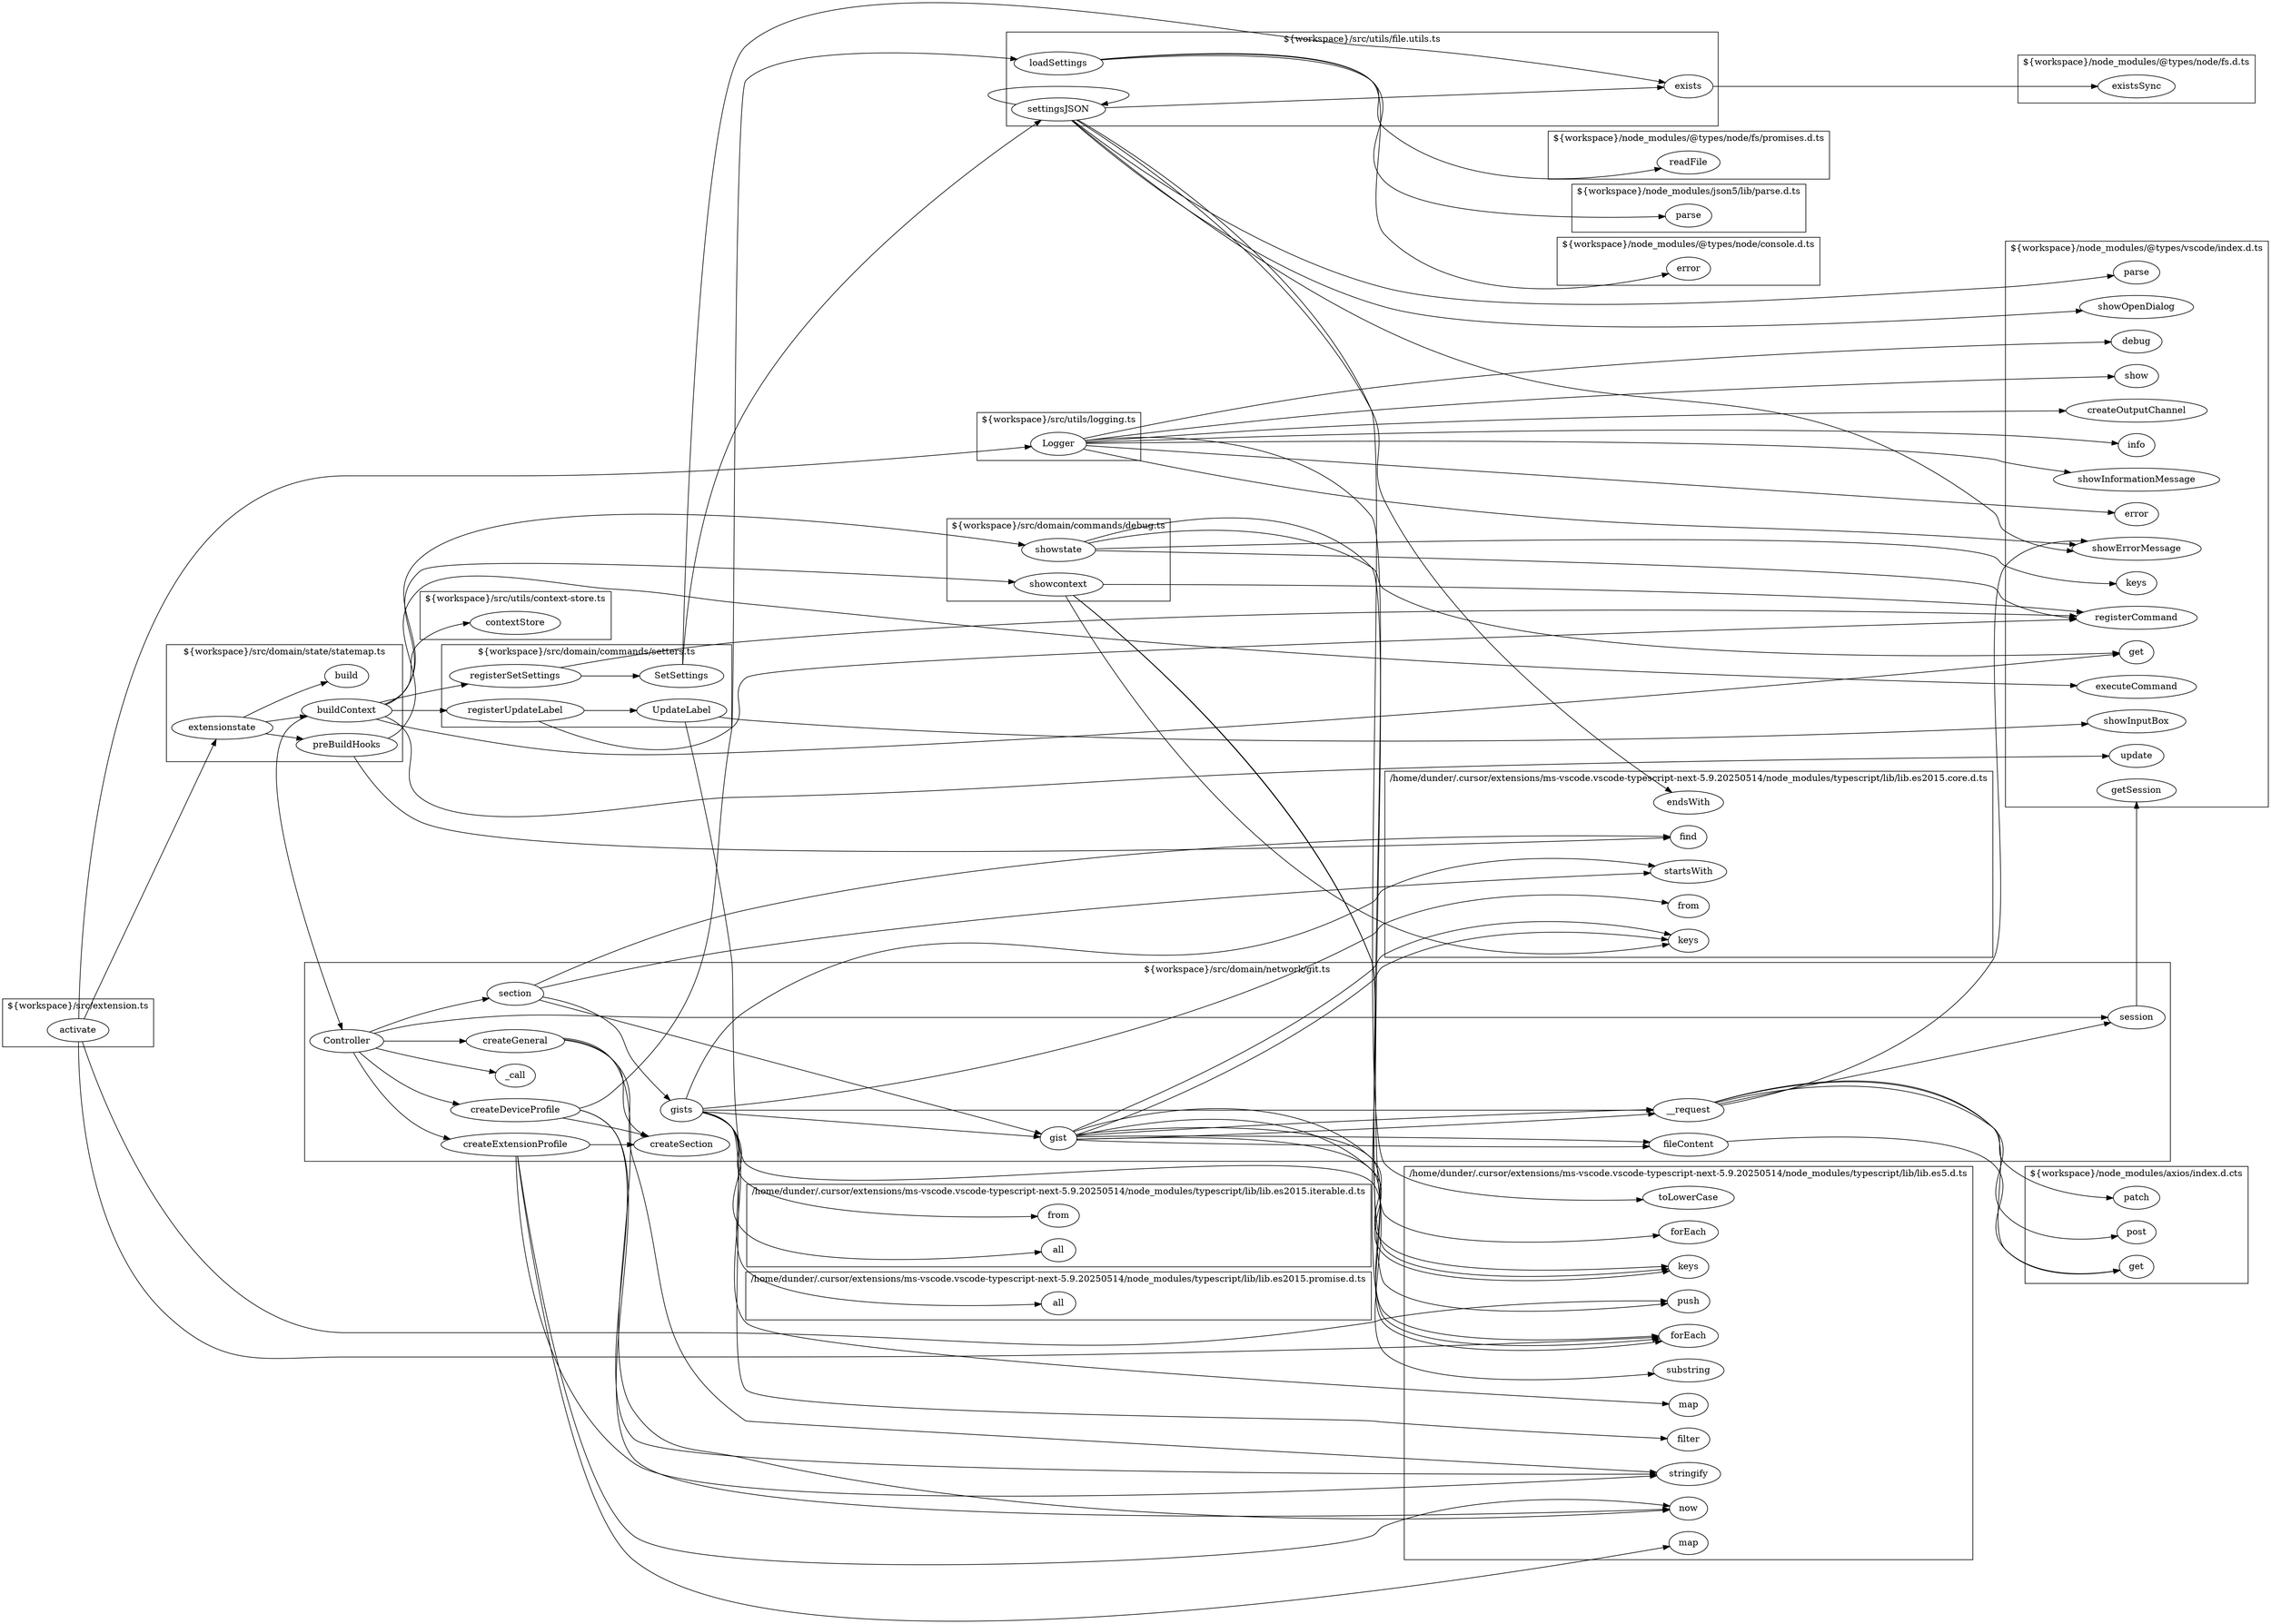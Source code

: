 digraph  {
rankdir="LR"
{"/home/dunder/repos/cursorsync/src/extension.ts#activate@5:0"[label="activate", ]} -> {"/home/dunder/repos/cursorsync/src/utils/logging.ts#Logger@20:15"[label="Logger", ] "/home/dunder/repos/cursorsync/src/domain/state/statemap.ts#extensionstate@288:30"[label="extensionstate", ] "/home/dunder/.cursor/extensions/ms-vscode.vscode-typescript-next-5.9.20250514/node_modules/typescript/lib/lib.es5.d.ts#forEach@1454:4"[label="forEach", ] "/home/dunder/.cursor/extensions/ms-vscode.vscode-typescript-next-5.9.20250514/node_modules/typescript/lib/lib.es5.d.ts#push@1342:4"[label="push", ]}
{"/home/dunder/repos/cursorsync/src/utils/logging.ts#Logger@20:15"[label="Logger", ]} -> {"/home/dunder/repos/cursorsync/node_modules/@types/vscode/index.d.ts#createOutputChannel@11451:2"[label="createOutputChannel", ] "/home/dunder/.cursor/extensions/ms-vscode.vscode-typescript-next-5.9.20250514/node_modules/typescript/lib/lib.es5.d.ts#push@1342:4"[label="push", ] "/home/dunder/repos/cursorsync/node_modules/@types/vscode/index.d.ts#info@7444:2"[label="info", ] "/home/dunder/repos/cursorsync/node_modules/@types/vscode/index.d.ts#showInformationMessage@11212:2"[label="showInformationMessage", ] "/home/dunder/repos/cursorsync/node_modules/@types/vscode/index.d.ts#error@7462:2"[label="error", ] "/home/dunder/repos/cursorsync/node_modules/@types/vscode/index.d.ts#showErrorMessage@11302:2"[label="showErrorMessage", ] "/home/dunder/repos/cursorsync/node_modules/@types/vscode/index.d.ts#debug@7435:2"[label="debug", ] "/home/dunder/repos/cursorsync/node_modules/@types/vscode/index.d.ts#show@7380:2"[label="show", ]}
"/home/dunder/repos/cursorsync/node_modules/@types/vscode/index.d.ts#createOutputChannel@11451:2"[label="createOutputChannel", ]
"/home/dunder/.cursor/extensions/ms-vscode.vscode-typescript-next-5.9.20250514/node_modules/typescript/lib/lib.es5.d.ts#push@1342:4"[label="push", ]
"/home/dunder/repos/cursorsync/node_modules/@types/vscode/index.d.ts#info@7444:2"[label="info", ]
"/home/dunder/repos/cursorsync/node_modules/@types/vscode/index.d.ts#showInformationMessage@11212:2"[label="showInformationMessage", ]
"/home/dunder/repos/cursorsync/node_modules/@types/vscode/index.d.ts#error@7462:2"[label="error", ]
"/home/dunder/repos/cursorsync/node_modules/@types/vscode/index.d.ts#showErrorMessage@11302:2"[label="showErrorMessage", ]
"/home/dunder/repos/cursorsync/node_modules/@types/vscode/index.d.ts#debug@7435:2"[label="debug", ]
"/home/dunder/repos/cursorsync/node_modules/@types/vscode/index.d.ts#show@7380:2"[label="show", ]
{"/home/dunder/repos/cursorsync/src/domain/state/statemap.ts#extensionstate@288:30"[label="extensionstate", ]} -> {"/home/dunder/repos/cursorsync/src/domain/state/statemap.ts#buildContext@39:21"[label="buildContext", ] "/home/dunder/repos/cursorsync/src/domain/state/statemap.ts#preBuildHooks@134:22"[label="preBuildHooks", ] "/home/dunder/repos/cursorsync/src/domain/state/statemap.ts#build@217:14"[label="build", ]}
{"/home/dunder/repos/cursorsync/src/domain/state/statemap.ts#buildContext@39:21"[label="buildContext", ]} -> {"/home/dunder/repos/cursorsync/src/utils/context-store.ts#contextStore@6:28"[label="contextStore", ] "/home/dunder/repos/cursorsync/node_modules/@types/vscode/index.d.ts#get@8540:2"[label="get", ] "/home/dunder/repos/cursorsync/node_modules/@types/vscode/index.d.ts#update@8558:2"[label="update", ] "/home/dunder/repos/cursorsync/src/domain/commands/debug.ts#showstate@24:25"[label="showstate", ] "/home/dunder/repos/cursorsync/src/domain/commands/debug.ts#showcontext@6:27"[label="showcontext", ] "/home/dunder/repos/cursorsync/src/domain/commands/setters.ts#registerUpdateLabel@34:35"[label="registerUpdateLabel", ] "/home/dunder/repos/cursorsync/src/domain/commands/setters.ts#registerSetSettings@51:35"[label="registerSetSettings", ] "/home/dunder/repos/cursorsync/src/domain/network/git.ts#Controller@275:26"[label="Controller", ]}
"/home/dunder/repos/cursorsync/src/utils/context-store.ts#contextStore@6:28"[label="contextStore", ]
"/home/dunder/repos/cursorsync/node_modules/@types/vscode/index.d.ts#get@8540:2"[label="get", ]
"/home/dunder/repos/cursorsync/node_modules/@types/vscode/index.d.ts#update@8558:2"[label="update", ]
{"/home/dunder/repos/cursorsync/src/domain/commands/debug.ts#showstate@24:25"[label="showstate", ]} -> {"/home/dunder/repos/cursorsync/node_modules/@types/vscode/index.d.ts#registerCommand@10913:2"[label="registerCommand", ] "/home/dunder/.cursor/extensions/ms-vscode.vscode-typescript-next-5.9.20250514/node_modules/typescript/lib/lib.es5.d.ts#forEach@1263:4"[label="forEach", ] "/home/dunder/repos/cursorsync/node_modules/@types/vscode/index.d.ts#keys@8533:2"[label="keys", ] "/home/dunder/repos/cursorsync/node_modules/@types/vscode/index.d.ts#get@8540:2"[label="get", ]}
"/home/dunder/repos/cursorsync/node_modules/@types/vscode/index.d.ts#registerCommand@10913:2"[label="registerCommand", ]
"/home/dunder/.cursor/extensions/ms-vscode.vscode-typescript-next-5.9.20250514/node_modules/typescript/lib/lib.es5.d.ts#forEach@1263:4"[label="forEach", ]
"/home/dunder/repos/cursorsync/node_modules/@types/vscode/index.d.ts#keys@8533:2"[label="keys", ]
{"/home/dunder/repos/cursorsync/src/domain/commands/debug.ts#showcontext@6:27"[label="showcontext", ]} -> {"/home/dunder/repos/cursorsync/node_modules/@types/vscode/index.d.ts#registerCommand@10913:2"[label="registerCommand", ] "/home/dunder/.cursor/extensions/ms-vscode.vscode-typescript-next-5.9.20250514/node_modules/typescript/lib/lib.es5.d.ts#forEach@1454:4"[label="forEach", ] "/home/dunder/.cursor/extensions/ms-vscode.vscode-typescript-next-5.9.20250514/node_modules/typescript/lib/lib.es2015.core.d.ts#keys@320:4"[label="keys", ] "/home/dunder/.cursor/extensions/ms-vscode.vscode-typescript-next-5.9.20250514/node_modules/typescript/lib/lib.es5.d.ts#keys@259:4"[label="keys", ]}
"/home/dunder/.cursor/extensions/ms-vscode.vscode-typescript-next-5.9.20250514/node_modules/typescript/lib/lib.es5.d.ts#forEach@1454:4"[label="forEach", ]
"/home/dunder/.cursor/extensions/ms-vscode.vscode-typescript-next-5.9.20250514/node_modules/typescript/lib/lib.es2015.core.d.ts#keys@320:4"[label="keys", ]
"/home/dunder/.cursor/extensions/ms-vscode.vscode-typescript-next-5.9.20250514/node_modules/typescript/lib/lib.es5.d.ts#keys@259:4"[label="keys", ]
{"/home/dunder/repos/cursorsync/src/domain/commands/setters.ts#registerUpdateLabel@34:35"[label="registerUpdateLabel", ]} -> {"/home/dunder/repos/cursorsync/node_modules/@types/vscode/index.d.ts#registerCommand@10913:2"[label="registerCommand", ] "/home/dunder/repos/cursorsync/src/domain/commands/setters.ts#UpdateLabel@8:20"[label="UpdateLabel", ]}
{"/home/dunder/repos/cursorsync/src/domain/commands/setters.ts#UpdateLabel@8:20"[label="UpdateLabel", ]} -> {"/home/dunder/repos/cursorsync/node_modules/@types/vscode/index.d.ts#showInputBox@11415:2"[label="showInputBox", ] "/home/dunder/.cursor/extensions/ms-vscode.vscode-typescript-next-5.9.20250514/node_modules/typescript/lib/lib.es5.d.ts#substring@492:4"[label="substring", ]}
"/home/dunder/repos/cursorsync/node_modules/@types/vscode/index.d.ts#showInputBox@11415:2"[label="showInputBox", ]
"/home/dunder/.cursor/extensions/ms-vscode.vscode-typescript-next-5.9.20250514/node_modules/typescript/lib/lib.es5.d.ts#substring@492:4"[label="substring", ]
{"/home/dunder/repos/cursorsync/src/domain/commands/setters.ts#registerSetSettings@51:35"[label="registerSetSettings", ]} -> {"/home/dunder/repos/cursorsync/node_modules/@types/vscode/index.d.ts#registerCommand@10913:2"[label="registerCommand", ] "/home/dunder/repos/cursorsync/src/domain/commands/setters.ts#SetSettings@44:20"[label="SetSettings", ]}
{"/home/dunder/repos/cursorsync/src/domain/commands/setters.ts#SetSettings@44:20"[label="SetSettings", ]} -> {"/home/dunder/repos/cursorsync/src/utils/file.utils.ts#exists@5:0"[label="exists", ] "/home/dunder/repos/cursorsync/src/utils/file.utils.ts#settingsJSON@9:28"[label="settingsJSON", ]}
{"/home/dunder/repos/cursorsync/src/utils/file.utils.ts#exists@5:0"[label="exists", ]} -> {"/home/dunder/repos/cursorsync/node_modules/@types/node/fs.d.ts#existsSync@3529:4"[label="existsSync", ]}
"/home/dunder/repos/cursorsync/node_modules/@types/node/fs.d.ts#existsSync@3529:4"[label="existsSync", ]
{"/home/dunder/repos/cursorsync/src/utils/file.utils.ts#settingsJSON@9:28"[label="settingsJSON", ]} -> {"/home/dunder/repos/cursorsync/node_modules/@types/vscode/index.d.ts#showOpenDialog@11397:2"[label="showOpenDialog", ] "/home/dunder/repos/cursorsync/node_modules/@types/vscode/index.d.ts#parse@1446:2"[label="parse", ] "/home/dunder/.cursor/extensions/ms-vscode.vscode-typescript-next-5.9.20250514/node_modules/typescript/lib/lib.es2015.core.d.ts#endsWith@420:4"[label="endsWith", ] "/home/dunder/.cursor/extensions/ms-vscode.vscode-typescript-next-5.9.20250514/node_modules/typescript/lib/lib.es5.d.ts#toLowerCase@500:4"[label="toLowerCase", ] "/home/dunder/repos/cursorsync/src/utils/file.utils.ts#exists@5:0"[label="exists", ] "/home/dunder/repos/cursorsync/node_modules/@types/vscode/index.d.ts#showErrorMessage@11302:2"[label="showErrorMessage", ] "/home/dunder/repos/cursorsync/src/utils/file.utils.ts#settingsJSON@9:28"[label="settingsJSON", ]}
"/home/dunder/repos/cursorsync/node_modules/@types/vscode/index.d.ts#showOpenDialog@11397:2"[label="showOpenDialog", ]
"/home/dunder/repos/cursorsync/node_modules/@types/vscode/index.d.ts#parse@1446:2"[label="parse", ]
"/home/dunder/.cursor/extensions/ms-vscode.vscode-typescript-next-5.9.20250514/node_modules/typescript/lib/lib.es2015.core.d.ts#endsWith@420:4"[label="endsWith", ]
"/home/dunder/.cursor/extensions/ms-vscode.vscode-typescript-next-5.9.20250514/node_modules/typescript/lib/lib.es5.d.ts#toLowerCase@500:4"[label="toLowerCase", ]
{"/home/dunder/repos/cursorsync/src/domain/network/git.ts#Controller@275:26"[label="Controller", ]} -> {"/home/dunder/repos/cursorsync/src/domain/network/git.ts#session@24:23"[label="session", ] "/home/dunder/repos/cursorsync/src/domain/network/git.ts#section@117:23"[label="section", ] "/home/dunder/repos/cursorsync/src/domain/network/git.ts#_call@284:15"[label="_call", ] "/home/dunder/repos/cursorsync/src/domain/network/git.ts#createGeneral@168:22"[label="createGeneral", ] "/home/dunder/repos/cursorsync/src/domain/network/git.ts#createDeviceProfile@210:28"[label="createDeviceProfile", ] "/home/dunder/repos/cursorsync/src/domain/network/git.ts#createExtensionProfile@244:31"[label="createExtensionProfile", ]}
{"/home/dunder/repos/cursorsync/src/domain/network/git.ts#session@24:23"[label="session", ]} -> {"/home/dunder/repos/cursorsync/node_modules/@types/vscode/index.d.ts#getSession@17909:2"[label="getSession", ]}
"/home/dunder/repos/cursorsync/node_modules/@types/vscode/index.d.ts#getSession@17909:2"[label="getSession", ]
{"/home/dunder/repos/cursorsync/src/domain/network/git.ts#section@117:23"[label="section", ]} -> {"/home/dunder/repos/cursorsync/src/domain/network/git.ts#gists@102:14"[label="gists", ] "/home/dunder/.cursor/extensions/ms-vscode.vscode-typescript-next-5.9.20250514/node_modules/typescript/lib/lib.es2015.core.d.ts#find@19:4"[label="find", ] "/home/dunder/.cursor/extensions/ms-vscode.vscode-typescript-next-5.9.20250514/node_modules/typescript/lib/lib.es2015.core.d.ts#startsWith@450:4"[label="startsWith", ] "/home/dunder/repos/cursorsync/src/domain/network/git.ts#gist@86:13"[label="gist", ]}
{"/home/dunder/repos/cursorsync/src/domain/network/git.ts#gists@102:14"[label="gists", ]} -> {"/home/dunder/repos/cursorsync/src/domain/network/git.ts#__request@39:18"[label="__request", ] "/home/dunder/.cursor/extensions/ms-vscode.vscode-typescript-next-5.9.20250514/node_modules/typescript/lib/lib.es2015.iterable.d.ts#all@248:4"[label="all", ] "/home/dunder/.cursor/extensions/ms-vscode.vscode-typescript-next-5.9.20250514/node_modules/typescript/lib/lib.es2015.promise.d.ts#all@32:4"[label="all", ] "/home/dunder/.cursor/extensions/ms-vscode.vscode-typescript-next-5.9.20250514/node_modules/typescript/lib/lib.es5.d.ts#map@1460:4"[label="map", ] "/home/dunder/.cursor/extensions/ms-vscode.vscode-typescript-next-5.9.20250514/node_modules/typescript/lib/lib.es5.d.ts#filter@1466:4"[label="filter", ] "/home/dunder/.cursor/extensions/ms-vscode.vscode-typescript-next-5.9.20250514/node_modules/typescript/lib/lib.es2015.core.d.ts#from@67:4"[label="from", ] "/home/dunder/.cursor/extensions/ms-vscode.vscode-typescript-next-5.9.20250514/node_modules/typescript/lib/lib.es2015.iterable.d.ts#from@96:4"[label="from", ] "/home/dunder/.cursor/extensions/ms-vscode.vscode-typescript-next-5.9.20250514/node_modules/typescript/lib/lib.es2015.core.d.ts#startsWith@450:4"[label="startsWith", ] "/home/dunder/repos/cursorsync/src/domain/network/git.ts#gist@86:13"[label="gist", ]}
{"/home/dunder/repos/cursorsync/src/domain/network/git.ts#__request@39:18"[label="__request", ]} -> {"/home/dunder/repos/cursorsync/node_modules/axios/index.d.cts#post@129:2"[label="post", ] "/home/dunder/repos/cursorsync/node_modules/axios/index.d.cts#patch@131:2"[label="patch", ] "/home/dunder/repos/cursorsync/node_modules/axios/index.d.cts#get@125:2"[label="get", ] "/home/dunder/repos/cursorsync/src/domain/network/git.ts#session@24:23"[label="session", ] "/home/dunder/repos/cursorsync/node_modules/@types/vscode/index.d.ts#showErrorMessage@11302:2"[label="showErrorMessage", ]}
"/home/dunder/repos/cursorsync/node_modules/axios/index.d.cts#post@129:2"[label="post", ]
"/home/dunder/repos/cursorsync/node_modules/axios/index.d.cts#patch@131:2"[label="patch", ]
"/home/dunder/repos/cursorsync/node_modules/axios/index.d.cts#get@125:2"[label="get", ]
"/home/dunder/.cursor/extensions/ms-vscode.vscode-typescript-next-5.9.20250514/node_modules/typescript/lib/lib.es2015.iterable.d.ts#all@248:4"[label="all", ]
"/home/dunder/.cursor/extensions/ms-vscode.vscode-typescript-next-5.9.20250514/node_modules/typescript/lib/lib.es2015.promise.d.ts#all@32:4"[label="all", ]
"/home/dunder/.cursor/extensions/ms-vscode.vscode-typescript-next-5.9.20250514/node_modules/typescript/lib/lib.es5.d.ts#map@1460:4"[label="map", ]
"/home/dunder/.cursor/extensions/ms-vscode.vscode-typescript-next-5.9.20250514/node_modules/typescript/lib/lib.es5.d.ts#filter@1466:4"[label="filter", ]
"/home/dunder/.cursor/extensions/ms-vscode.vscode-typescript-next-5.9.20250514/node_modules/typescript/lib/lib.es2015.core.d.ts#from@67:4"[label="from", ]
"/home/dunder/.cursor/extensions/ms-vscode.vscode-typescript-next-5.9.20250514/node_modules/typescript/lib/lib.es2015.iterable.d.ts#from@96:4"[label="from", ]
"/home/dunder/.cursor/extensions/ms-vscode.vscode-typescript-next-5.9.20250514/node_modules/typescript/lib/lib.es2015.core.d.ts#startsWith@450:4"[label="startsWith", ]
{"/home/dunder/repos/cursorsync/src/domain/network/git.ts#gist@86:13"[label="gist", ]} -> {"/home/dunder/repos/cursorsync/src/domain/network/git.ts#__request@39:18"[label="__request", ] "/home/dunder/.cursor/extensions/ms-vscode.vscode-typescript-next-5.9.20250514/node_modules/typescript/lib/lib.es5.d.ts#forEach@1454:4"[label="forEach", ] "/home/dunder/.cursor/extensions/ms-vscode.vscode-typescript-next-5.9.20250514/node_modules/typescript/lib/lib.es2015.core.d.ts#keys@320:4"[label="keys", ] "/home/dunder/.cursor/extensions/ms-vscode.vscode-typescript-next-5.9.20250514/node_modules/typescript/lib/lib.es5.d.ts#keys@259:4"[label="keys", ] "/home/dunder/repos/cursorsync/src/domain/network/git.ts#fileContent@75:20"[label="fileContent", ]}
{"/home/dunder/repos/cursorsync/src/domain/network/git.ts#fileContent@75:20"[label="fileContent", ]} -> {"/home/dunder/repos/cursorsync/node_modules/axios/index.d.cts#get@125:2"[label="get", ]}
"/home/dunder/.cursor/extensions/ms-vscode.vscode-typescript-next-5.9.20250514/node_modules/typescript/lib/lib.es2015.core.d.ts#find@19:4"[label="find", ]
"/home/dunder/.cursor/extensions/ms-vscode.vscode-typescript-next-5.9.20250514/node_modules/typescript/lib/lib.es2015.core.d.ts#startsWith@450:4"[label="startsWith", ]
{"/home/dunder/repos/cursorsync/src/domain/network/git.ts#gist@86:13"[label="gist", ]} -> {"/home/dunder/repos/cursorsync/src/domain/network/git.ts#__request@39:18"[label="__request", ] "/home/dunder/.cursor/extensions/ms-vscode.vscode-typescript-next-5.9.20250514/node_modules/typescript/lib/lib.es5.d.ts#forEach@1454:4"[label="forEach", ] "/home/dunder/.cursor/extensions/ms-vscode.vscode-typescript-next-5.9.20250514/node_modules/typescript/lib/lib.es2015.core.d.ts#keys@320:4"[label="keys", ] "/home/dunder/.cursor/extensions/ms-vscode.vscode-typescript-next-5.9.20250514/node_modules/typescript/lib/lib.es5.d.ts#keys@259:4"[label="keys", ] "/home/dunder/repos/cursorsync/src/domain/network/git.ts#fileContent@75:20"[label="fileContent", ]}
"/home/dunder/repos/cursorsync/src/domain/network/git.ts#_call@284:15"[label="_call", ]
{"/home/dunder/repos/cursorsync/src/domain/network/git.ts#createGeneral@168:22"[label="createGeneral", ]} -> {"/home/dunder/.cursor/extensions/ms-vscode.vscode-typescript-next-5.9.20250514/node_modules/typescript/lib/lib.es5.d.ts#now@956:4"[label="now", ] "/home/dunder/.cursor/extensions/ms-vscode.vscode-typescript-next-5.9.20250514/node_modules/typescript/lib/lib.es5.d.ts#stringify@1163:4"[label="stringify", ] "/home/dunder/repos/cursorsync/src/domain/network/git.ts#createSection@150:22"[label="createSection", ]}
"/home/dunder/.cursor/extensions/ms-vscode.vscode-typescript-next-5.9.20250514/node_modules/typescript/lib/lib.es5.d.ts#now@956:4"[label="now", ]
"/home/dunder/.cursor/extensions/ms-vscode.vscode-typescript-next-5.9.20250514/node_modules/typescript/lib/lib.es5.d.ts#stringify@1163:4"[label="stringify", ]
"/home/dunder/repos/cursorsync/src/domain/network/git.ts#createSection@150:22"[label="createSection", ]
{"/home/dunder/repos/cursorsync/src/domain/network/git.ts#createDeviceProfile@210:28"[label="createDeviceProfile", ]} -> {"/home/dunder/.cursor/extensions/ms-vscode.vscode-typescript-next-5.9.20250514/node_modules/typescript/lib/lib.es5.d.ts#now@956:4"[label="now", ] "/home/dunder/repos/cursorsync/src/utils/file.utils.ts#loadSettings@36:0"[label="loadSettings", ] "/home/dunder/.cursor/extensions/ms-vscode.vscode-typescript-next-5.9.20250514/node_modules/typescript/lib/lib.es5.d.ts#stringify@1163:4"[label="stringify", ] "/home/dunder/repos/cursorsync/src/domain/network/git.ts#createSection@150:22"[label="createSection", ]}
{"/home/dunder/repos/cursorsync/src/utils/file.utils.ts#loadSettings@36:0"[label="loadSettings", ]} -> {"/home/dunder/repos/cursorsync/node_modules/@types/node/fs/promises.d.ts#readFile@1042:4"[label="readFile", ] "/home/dunder/repos/cursorsync/node_modules/json5/lib/parse.d.ts#parse@0:0"[label="parse", ] "/home/dunder/repos/cursorsync/node_modules/@types/node/console.d.ts#error@165:12"[label="error", ]}
"/home/dunder/repos/cursorsync/node_modules/@types/node/fs/promises.d.ts#readFile@1042:4"[label="readFile", ]
"/home/dunder/repos/cursorsync/node_modules/json5/lib/parse.d.ts#parse@0:0"[label="parse", ]
"/home/dunder/repos/cursorsync/node_modules/@types/node/console.d.ts#error@165:12"[label="error", ]
{"/home/dunder/repos/cursorsync/src/domain/network/git.ts#createExtensionProfile@244:31"[label="createExtensionProfile", ]} -> {"/home/dunder/.cursor/extensions/ms-vscode.vscode-typescript-next-5.9.20250514/node_modules/typescript/lib/lib.es5.d.ts#now@956:4"[label="now", ] "/home/dunder/.cursor/extensions/ms-vscode.vscode-typescript-next-5.9.20250514/node_modules/typescript/lib/lib.es5.d.ts#map@1269:4"[label="map", ] "/home/dunder/.cursor/extensions/ms-vscode.vscode-typescript-next-5.9.20250514/node_modules/typescript/lib/lib.es5.d.ts#stringify@1163:4"[label="stringify", ] "/home/dunder/repos/cursorsync/src/domain/network/git.ts#createSection@150:22"[label="createSection", ]}
"/home/dunder/.cursor/extensions/ms-vscode.vscode-typescript-next-5.9.20250514/node_modules/typescript/lib/lib.es5.d.ts#map@1269:4"[label="map", ]
{"/home/dunder/repos/cursorsync/src/domain/state/statemap.ts#preBuildHooks@134:22"[label="preBuildHooks", ]} -> {"/home/dunder/.cursor/extensions/ms-vscode.vscode-typescript-next-5.9.20250514/node_modules/typescript/lib/lib.es2015.core.d.ts#find@19:4"[label="find", ] "/home/dunder/repos/cursorsync/node_modules/@types/vscode/index.d.ts#executeCommand@10944:2"[label="executeCommand", ]}
"/home/dunder/repos/cursorsync/node_modules/@types/vscode/index.d.ts#executeCommand@10944:2"[label="executeCommand", ]
"/home/dunder/repos/cursorsync/src/domain/state/statemap.ts#build@217:14"[label="build", ]
"/home/dunder/.cursor/extensions/ms-vscode.vscode-typescript-next-5.9.20250514/node_modules/typescript/lib/lib.es5.d.ts#forEach@1454:4"[label="forEach", ]
"/home/dunder/.cursor/extensions/ms-vscode.vscode-typescript-next-5.9.20250514/node_modules/typescript/lib/lib.es5.d.ts#push@1342:4"[label="push", ]
subgraph "cluster_/home/dunder/repos/cursorsync/src/extension.ts" {
label="${workspace}/src/extension.ts"
"/home/dunder/repos/cursorsync/src/extension.ts#activate@5:0" }
subgraph "cluster_/home/dunder/repos/cursorsync/src/utils/logging.ts" {
label="${workspace}/src/utils/logging.ts"
"/home/dunder/repos/cursorsync/src/utils/logging.ts#Logger@20:15" "/home/dunder/repos/cursorsync/src/utils/logging.ts#Logger@20:15" }
subgraph "cluster_/home/dunder/repos/cursorsync/src/domain/state/statemap.ts" {
label="${workspace}/src/domain/state/statemap.ts"
"/home/dunder/repos/cursorsync/src/domain/state/statemap.ts#extensionstate@288:30" "/home/dunder/repos/cursorsync/src/domain/state/statemap.ts#extensionstate@288:30" "/home/dunder/repos/cursorsync/src/domain/state/statemap.ts#buildContext@39:21" "/home/dunder/repos/cursorsync/src/domain/state/statemap.ts#preBuildHooks@134:22" "/home/dunder/repos/cursorsync/src/domain/state/statemap.ts#build@217:14" "/home/dunder/repos/cursorsync/src/domain/state/statemap.ts#buildContext@39:21" "/home/dunder/repos/cursorsync/src/domain/state/statemap.ts#preBuildHooks@134:22" "/home/dunder/repos/cursorsync/src/domain/state/statemap.ts#build@217:14" }
subgraph "cluster_/home/dunder/.cursor/extensions/ms-vscode.vscode-typescript-next-5.9.20250514/node_modules/typescript/lib/lib.es5.d.ts" {
label="/home/dunder/.cursor/extensions/ms-vscode.vscode-typescript-next-5.9.20250514/node_modules/typescript/lib/lib.es5.d.ts"
"/home/dunder/.cursor/extensions/ms-vscode.vscode-typescript-next-5.9.20250514/node_modules/typescript/lib/lib.es5.d.ts#forEach@1454:4" "/home/dunder/.cursor/extensions/ms-vscode.vscode-typescript-next-5.9.20250514/node_modules/typescript/lib/lib.es5.d.ts#push@1342:4" "/home/dunder/.cursor/extensions/ms-vscode.vscode-typescript-next-5.9.20250514/node_modules/typescript/lib/lib.es5.d.ts#push@1342:4" "/home/dunder/.cursor/extensions/ms-vscode.vscode-typescript-next-5.9.20250514/node_modules/typescript/lib/lib.es5.d.ts#push@1342:4" "/home/dunder/.cursor/extensions/ms-vscode.vscode-typescript-next-5.9.20250514/node_modules/typescript/lib/lib.es5.d.ts#forEach@1263:4" "/home/dunder/.cursor/extensions/ms-vscode.vscode-typescript-next-5.9.20250514/node_modules/typescript/lib/lib.es5.d.ts#forEach@1263:4" "/home/dunder/.cursor/extensions/ms-vscode.vscode-typescript-next-5.9.20250514/node_modules/typescript/lib/lib.es5.d.ts#forEach@1454:4" "/home/dunder/.cursor/extensions/ms-vscode.vscode-typescript-next-5.9.20250514/node_modules/typescript/lib/lib.es5.d.ts#keys@259:4" "/home/dunder/.cursor/extensions/ms-vscode.vscode-typescript-next-5.9.20250514/node_modules/typescript/lib/lib.es5.d.ts#forEach@1454:4" "/home/dunder/.cursor/extensions/ms-vscode.vscode-typescript-next-5.9.20250514/node_modules/typescript/lib/lib.es5.d.ts#keys@259:4" "/home/dunder/.cursor/extensions/ms-vscode.vscode-typescript-next-5.9.20250514/node_modules/typescript/lib/lib.es5.d.ts#substring@492:4" "/home/dunder/.cursor/extensions/ms-vscode.vscode-typescript-next-5.9.20250514/node_modules/typescript/lib/lib.es5.d.ts#substring@492:4" "/home/dunder/.cursor/extensions/ms-vscode.vscode-typescript-next-5.9.20250514/node_modules/typescript/lib/lib.es5.d.ts#toLowerCase@500:4" "/home/dunder/.cursor/extensions/ms-vscode.vscode-typescript-next-5.9.20250514/node_modules/typescript/lib/lib.es5.d.ts#toLowerCase@500:4" "/home/dunder/.cursor/extensions/ms-vscode.vscode-typescript-next-5.9.20250514/node_modules/typescript/lib/lib.es5.d.ts#map@1460:4" "/home/dunder/.cursor/extensions/ms-vscode.vscode-typescript-next-5.9.20250514/node_modules/typescript/lib/lib.es5.d.ts#filter@1466:4" "/home/dunder/.cursor/extensions/ms-vscode.vscode-typescript-next-5.9.20250514/node_modules/typescript/lib/lib.es5.d.ts#map@1460:4" "/home/dunder/.cursor/extensions/ms-vscode.vscode-typescript-next-5.9.20250514/node_modules/typescript/lib/lib.es5.d.ts#filter@1466:4" "/home/dunder/.cursor/extensions/ms-vscode.vscode-typescript-next-5.9.20250514/node_modules/typescript/lib/lib.es5.d.ts#forEach@1454:4" "/home/dunder/.cursor/extensions/ms-vscode.vscode-typescript-next-5.9.20250514/node_modules/typescript/lib/lib.es5.d.ts#keys@259:4" "/home/dunder/.cursor/extensions/ms-vscode.vscode-typescript-next-5.9.20250514/node_modules/typescript/lib/lib.es5.d.ts#forEach@1454:4" "/home/dunder/.cursor/extensions/ms-vscode.vscode-typescript-next-5.9.20250514/node_modules/typescript/lib/lib.es5.d.ts#keys@259:4" "/home/dunder/.cursor/extensions/ms-vscode.vscode-typescript-next-5.9.20250514/node_modules/typescript/lib/lib.es5.d.ts#now@956:4" "/home/dunder/.cursor/extensions/ms-vscode.vscode-typescript-next-5.9.20250514/node_modules/typescript/lib/lib.es5.d.ts#stringify@1163:4" "/home/dunder/.cursor/extensions/ms-vscode.vscode-typescript-next-5.9.20250514/node_modules/typescript/lib/lib.es5.d.ts#now@956:4" "/home/dunder/.cursor/extensions/ms-vscode.vscode-typescript-next-5.9.20250514/node_modules/typescript/lib/lib.es5.d.ts#stringify@1163:4" "/home/dunder/.cursor/extensions/ms-vscode.vscode-typescript-next-5.9.20250514/node_modules/typescript/lib/lib.es5.d.ts#now@956:4" "/home/dunder/.cursor/extensions/ms-vscode.vscode-typescript-next-5.9.20250514/node_modules/typescript/lib/lib.es5.d.ts#stringify@1163:4" "/home/dunder/.cursor/extensions/ms-vscode.vscode-typescript-next-5.9.20250514/node_modules/typescript/lib/lib.es5.d.ts#now@956:4" "/home/dunder/.cursor/extensions/ms-vscode.vscode-typescript-next-5.9.20250514/node_modules/typescript/lib/lib.es5.d.ts#map@1269:4" "/home/dunder/.cursor/extensions/ms-vscode.vscode-typescript-next-5.9.20250514/node_modules/typescript/lib/lib.es5.d.ts#stringify@1163:4" "/home/dunder/.cursor/extensions/ms-vscode.vscode-typescript-next-5.9.20250514/node_modules/typescript/lib/lib.es5.d.ts#map@1269:4" "/home/dunder/.cursor/extensions/ms-vscode.vscode-typescript-next-5.9.20250514/node_modules/typescript/lib/lib.es5.d.ts#forEach@1454:4" "/home/dunder/.cursor/extensions/ms-vscode.vscode-typescript-next-5.9.20250514/node_modules/typescript/lib/lib.es5.d.ts#push@1342:4" }
subgraph "cluster_/home/dunder/repos/cursorsync/node_modules/@types/vscode/index.d.ts" {
label="${workspace}/node_modules/@types/vscode/index.d.ts"
"/home/dunder/repos/cursorsync/node_modules/@types/vscode/index.d.ts#createOutputChannel@11451:2" "/home/dunder/repos/cursorsync/node_modules/@types/vscode/index.d.ts#info@7444:2" "/home/dunder/repos/cursorsync/node_modules/@types/vscode/index.d.ts#showInformationMessage@11212:2" "/home/dunder/repos/cursorsync/node_modules/@types/vscode/index.d.ts#error@7462:2" "/home/dunder/repos/cursorsync/node_modules/@types/vscode/index.d.ts#showErrorMessage@11302:2" "/home/dunder/repos/cursorsync/node_modules/@types/vscode/index.d.ts#debug@7435:2" "/home/dunder/repos/cursorsync/node_modules/@types/vscode/index.d.ts#show@7380:2" "/home/dunder/repos/cursorsync/node_modules/@types/vscode/index.d.ts#createOutputChannel@11451:2" "/home/dunder/repos/cursorsync/node_modules/@types/vscode/index.d.ts#info@7444:2" "/home/dunder/repos/cursorsync/node_modules/@types/vscode/index.d.ts#showInformationMessage@11212:2" "/home/dunder/repos/cursorsync/node_modules/@types/vscode/index.d.ts#error@7462:2" "/home/dunder/repos/cursorsync/node_modules/@types/vscode/index.d.ts#showErrorMessage@11302:2" "/home/dunder/repos/cursorsync/node_modules/@types/vscode/index.d.ts#debug@7435:2" "/home/dunder/repos/cursorsync/node_modules/@types/vscode/index.d.ts#show@7380:2" "/home/dunder/repos/cursorsync/node_modules/@types/vscode/index.d.ts#get@8540:2" "/home/dunder/repos/cursorsync/node_modules/@types/vscode/index.d.ts#update@8558:2" "/home/dunder/repos/cursorsync/node_modules/@types/vscode/index.d.ts#get@8540:2" "/home/dunder/repos/cursorsync/node_modules/@types/vscode/index.d.ts#update@8558:2" "/home/dunder/repos/cursorsync/node_modules/@types/vscode/index.d.ts#registerCommand@10913:2" "/home/dunder/repos/cursorsync/node_modules/@types/vscode/index.d.ts#keys@8533:2" "/home/dunder/repos/cursorsync/node_modules/@types/vscode/index.d.ts#get@8540:2" "/home/dunder/repos/cursorsync/node_modules/@types/vscode/index.d.ts#registerCommand@10913:2" "/home/dunder/repos/cursorsync/node_modules/@types/vscode/index.d.ts#keys@8533:2" "/home/dunder/repos/cursorsync/node_modules/@types/vscode/index.d.ts#registerCommand@10913:2" "/home/dunder/repos/cursorsync/node_modules/@types/vscode/index.d.ts#registerCommand@10913:2" "/home/dunder/repos/cursorsync/node_modules/@types/vscode/index.d.ts#showInputBox@11415:2" "/home/dunder/repos/cursorsync/node_modules/@types/vscode/index.d.ts#showInputBox@11415:2" "/home/dunder/repos/cursorsync/node_modules/@types/vscode/index.d.ts#registerCommand@10913:2" "/home/dunder/repos/cursorsync/node_modules/@types/vscode/index.d.ts#showOpenDialog@11397:2" "/home/dunder/repos/cursorsync/node_modules/@types/vscode/index.d.ts#parse@1446:2" "/home/dunder/repos/cursorsync/node_modules/@types/vscode/index.d.ts#showErrorMessage@11302:2" "/home/dunder/repos/cursorsync/node_modules/@types/vscode/index.d.ts#showOpenDialog@11397:2" "/home/dunder/repos/cursorsync/node_modules/@types/vscode/index.d.ts#parse@1446:2" "/home/dunder/repos/cursorsync/node_modules/@types/vscode/index.d.ts#getSession@17909:2" "/home/dunder/repos/cursorsync/node_modules/@types/vscode/index.d.ts#getSession@17909:2" "/home/dunder/repos/cursorsync/node_modules/@types/vscode/index.d.ts#showErrorMessage@11302:2" "/home/dunder/repos/cursorsync/node_modules/@types/vscode/index.d.ts#executeCommand@10944:2" "/home/dunder/repos/cursorsync/node_modules/@types/vscode/index.d.ts#executeCommand@10944:2" }
subgraph "cluster_/home/dunder/repos/cursorsync/src/utils/context-store.ts" {
label="${workspace}/src/utils/context-store.ts"
"/home/dunder/repos/cursorsync/src/utils/context-store.ts#contextStore@6:28" "/home/dunder/repos/cursorsync/src/utils/context-store.ts#contextStore@6:28" }
subgraph "cluster_/home/dunder/repos/cursorsync/src/domain/commands/debug.ts" {
label="${workspace}/src/domain/commands/debug.ts"
"/home/dunder/repos/cursorsync/src/domain/commands/debug.ts#showstate@24:25" "/home/dunder/repos/cursorsync/src/domain/commands/debug.ts#showcontext@6:27" "/home/dunder/repos/cursorsync/src/domain/commands/debug.ts#showstate@24:25" "/home/dunder/repos/cursorsync/src/domain/commands/debug.ts#showcontext@6:27" }
subgraph "cluster_/home/dunder/repos/cursorsync/src/domain/commands/setters.ts" {
label="${workspace}/src/domain/commands/setters.ts"
"/home/dunder/repos/cursorsync/src/domain/commands/setters.ts#registerUpdateLabel@34:35" "/home/dunder/repos/cursorsync/src/domain/commands/setters.ts#registerSetSettings@51:35" "/home/dunder/repos/cursorsync/src/domain/commands/setters.ts#registerUpdateLabel@34:35" "/home/dunder/repos/cursorsync/src/domain/commands/setters.ts#UpdateLabel@8:20" "/home/dunder/repos/cursorsync/src/domain/commands/setters.ts#UpdateLabel@8:20" "/home/dunder/repos/cursorsync/src/domain/commands/setters.ts#registerSetSettings@51:35" "/home/dunder/repos/cursorsync/src/domain/commands/setters.ts#SetSettings@44:20" "/home/dunder/repos/cursorsync/src/domain/commands/setters.ts#SetSettings@44:20" }
subgraph "cluster_/home/dunder/repos/cursorsync/src/domain/network/git.ts" {
label="${workspace}/src/domain/network/git.ts"
"/home/dunder/repos/cursorsync/src/domain/network/git.ts#Controller@275:26" "/home/dunder/repos/cursorsync/src/domain/network/git.ts#Controller@275:26" "/home/dunder/repos/cursorsync/src/domain/network/git.ts#session@24:23" "/home/dunder/repos/cursorsync/src/domain/network/git.ts#section@117:23" "/home/dunder/repos/cursorsync/src/domain/network/git.ts#_call@284:15" "/home/dunder/repos/cursorsync/src/domain/network/git.ts#createGeneral@168:22" "/home/dunder/repos/cursorsync/src/domain/network/git.ts#createDeviceProfile@210:28" "/home/dunder/repos/cursorsync/src/domain/network/git.ts#createExtensionProfile@244:31" "/home/dunder/repos/cursorsync/src/domain/network/git.ts#session@24:23" "/home/dunder/repos/cursorsync/src/domain/network/git.ts#section@117:23" "/home/dunder/repos/cursorsync/src/domain/network/git.ts#gists@102:14" "/home/dunder/repos/cursorsync/src/domain/network/git.ts#gist@86:13" "/home/dunder/repos/cursorsync/src/domain/network/git.ts#gists@102:14" "/home/dunder/repos/cursorsync/src/domain/network/git.ts#__request@39:18" "/home/dunder/repos/cursorsync/src/domain/network/git.ts#gist@86:13" "/home/dunder/repos/cursorsync/src/domain/network/git.ts#__request@39:18" "/home/dunder/repos/cursorsync/src/domain/network/git.ts#session@24:23" "/home/dunder/repos/cursorsync/src/domain/network/git.ts#gist@86:13" "/home/dunder/repos/cursorsync/src/domain/network/git.ts#__request@39:18" "/home/dunder/repos/cursorsync/src/domain/network/git.ts#fileContent@75:20" "/home/dunder/repos/cursorsync/src/domain/network/git.ts#fileContent@75:20" "/home/dunder/repos/cursorsync/src/domain/network/git.ts#gist@86:13" "/home/dunder/repos/cursorsync/src/domain/network/git.ts#__request@39:18" "/home/dunder/repos/cursorsync/src/domain/network/git.ts#fileContent@75:20" "/home/dunder/repos/cursorsync/src/domain/network/git.ts#_call@284:15" "/home/dunder/repos/cursorsync/src/domain/network/git.ts#createGeneral@168:22" "/home/dunder/repos/cursorsync/src/domain/network/git.ts#createSection@150:22" "/home/dunder/repos/cursorsync/src/domain/network/git.ts#createSection@150:22" "/home/dunder/repos/cursorsync/src/domain/network/git.ts#createDeviceProfile@210:28" "/home/dunder/repos/cursorsync/src/domain/network/git.ts#createSection@150:22" "/home/dunder/repos/cursorsync/src/domain/network/git.ts#createExtensionProfile@244:31" "/home/dunder/repos/cursorsync/src/domain/network/git.ts#createSection@150:22" }
subgraph "cluster_/home/dunder/.cursor/extensions/ms-vscode.vscode-typescript-next-5.9.20250514/node_modules/typescript/lib/lib.es2015.core.d.ts" {
label="/home/dunder/.cursor/extensions/ms-vscode.vscode-typescript-next-5.9.20250514/node_modules/typescript/lib/lib.es2015.core.d.ts"
"/home/dunder/.cursor/extensions/ms-vscode.vscode-typescript-next-5.9.20250514/node_modules/typescript/lib/lib.es2015.core.d.ts#keys@320:4" "/home/dunder/.cursor/extensions/ms-vscode.vscode-typescript-next-5.9.20250514/node_modules/typescript/lib/lib.es2015.core.d.ts#keys@320:4" "/home/dunder/.cursor/extensions/ms-vscode.vscode-typescript-next-5.9.20250514/node_modules/typescript/lib/lib.es2015.core.d.ts#endsWith@420:4" "/home/dunder/.cursor/extensions/ms-vscode.vscode-typescript-next-5.9.20250514/node_modules/typescript/lib/lib.es2015.core.d.ts#endsWith@420:4" "/home/dunder/.cursor/extensions/ms-vscode.vscode-typescript-next-5.9.20250514/node_modules/typescript/lib/lib.es2015.core.d.ts#find@19:4" "/home/dunder/.cursor/extensions/ms-vscode.vscode-typescript-next-5.9.20250514/node_modules/typescript/lib/lib.es2015.core.d.ts#startsWith@450:4" "/home/dunder/.cursor/extensions/ms-vscode.vscode-typescript-next-5.9.20250514/node_modules/typescript/lib/lib.es2015.core.d.ts#from@67:4" "/home/dunder/.cursor/extensions/ms-vscode.vscode-typescript-next-5.9.20250514/node_modules/typescript/lib/lib.es2015.core.d.ts#startsWith@450:4" "/home/dunder/.cursor/extensions/ms-vscode.vscode-typescript-next-5.9.20250514/node_modules/typescript/lib/lib.es2015.core.d.ts#from@67:4" "/home/dunder/.cursor/extensions/ms-vscode.vscode-typescript-next-5.9.20250514/node_modules/typescript/lib/lib.es2015.core.d.ts#startsWith@450:4" "/home/dunder/.cursor/extensions/ms-vscode.vscode-typescript-next-5.9.20250514/node_modules/typescript/lib/lib.es2015.core.d.ts#keys@320:4" "/home/dunder/.cursor/extensions/ms-vscode.vscode-typescript-next-5.9.20250514/node_modules/typescript/lib/lib.es2015.core.d.ts#find@19:4" "/home/dunder/.cursor/extensions/ms-vscode.vscode-typescript-next-5.9.20250514/node_modules/typescript/lib/lib.es2015.core.d.ts#startsWith@450:4" "/home/dunder/.cursor/extensions/ms-vscode.vscode-typescript-next-5.9.20250514/node_modules/typescript/lib/lib.es2015.core.d.ts#keys@320:4" "/home/dunder/.cursor/extensions/ms-vscode.vscode-typescript-next-5.9.20250514/node_modules/typescript/lib/lib.es2015.core.d.ts#find@19:4" }
subgraph "cluster_/home/dunder/repos/cursorsync/src/utils/file.utils.ts" {
label="${workspace}/src/utils/file.utils.ts"
"/home/dunder/repos/cursorsync/src/utils/file.utils.ts#exists@5:0" "/home/dunder/repos/cursorsync/src/utils/file.utils.ts#settingsJSON@9:28" "/home/dunder/repos/cursorsync/src/utils/file.utils.ts#exists@5:0" "/home/dunder/repos/cursorsync/src/utils/file.utils.ts#settingsJSON@9:28" "/home/dunder/repos/cursorsync/src/utils/file.utils.ts#exists@5:0" "/home/dunder/repos/cursorsync/src/utils/file.utils.ts#settingsJSON@9:28" "/home/dunder/repos/cursorsync/src/utils/file.utils.ts#loadSettings@36:0" "/home/dunder/repos/cursorsync/src/utils/file.utils.ts#loadSettings@36:0" }
subgraph "cluster_/home/dunder/repos/cursorsync/node_modules/@types/node/fs.d.ts" {
label="${workspace}/node_modules/@types/node/fs.d.ts"
"/home/dunder/repos/cursorsync/node_modules/@types/node/fs.d.ts#existsSync@3529:4" "/home/dunder/repos/cursorsync/node_modules/@types/node/fs.d.ts#existsSync@3529:4" }
subgraph "cluster_/home/dunder/.cursor/extensions/ms-vscode.vscode-typescript-next-5.9.20250514/node_modules/typescript/lib/lib.es2015.iterable.d.ts" {
label="/home/dunder/.cursor/extensions/ms-vscode.vscode-typescript-next-5.9.20250514/node_modules/typescript/lib/lib.es2015.iterable.d.ts"
"/home/dunder/.cursor/extensions/ms-vscode.vscode-typescript-next-5.9.20250514/node_modules/typescript/lib/lib.es2015.iterable.d.ts#all@248:4" "/home/dunder/.cursor/extensions/ms-vscode.vscode-typescript-next-5.9.20250514/node_modules/typescript/lib/lib.es2015.iterable.d.ts#from@96:4" "/home/dunder/.cursor/extensions/ms-vscode.vscode-typescript-next-5.9.20250514/node_modules/typescript/lib/lib.es2015.iterable.d.ts#all@248:4" "/home/dunder/.cursor/extensions/ms-vscode.vscode-typescript-next-5.9.20250514/node_modules/typescript/lib/lib.es2015.iterable.d.ts#from@96:4" }
subgraph "cluster_/home/dunder/.cursor/extensions/ms-vscode.vscode-typescript-next-5.9.20250514/node_modules/typescript/lib/lib.es2015.promise.d.ts" {
label="/home/dunder/.cursor/extensions/ms-vscode.vscode-typescript-next-5.9.20250514/node_modules/typescript/lib/lib.es2015.promise.d.ts"
"/home/dunder/.cursor/extensions/ms-vscode.vscode-typescript-next-5.9.20250514/node_modules/typescript/lib/lib.es2015.promise.d.ts#all@32:4" "/home/dunder/.cursor/extensions/ms-vscode.vscode-typescript-next-5.9.20250514/node_modules/typescript/lib/lib.es2015.promise.d.ts#all@32:4" }
subgraph "cluster_/home/dunder/repos/cursorsync/node_modules/axios/index.d.cts" {
label="${workspace}/node_modules/axios/index.d.cts"
"/home/dunder/repos/cursorsync/node_modules/axios/index.d.cts#post@129:2" "/home/dunder/repos/cursorsync/node_modules/axios/index.d.cts#patch@131:2" "/home/dunder/repos/cursorsync/node_modules/axios/index.d.cts#get@125:2" "/home/dunder/repos/cursorsync/node_modules/axios/index.d.cts#post@129:2" "/home/dunder/repos/cursorsync/node_modules/axios/index.d.cts#patch@131:2" "/home/dunder/repos/cursorsync/node_modules/axios/index.d.cts#get@125:2" "/home/dunder/repos/cursorsync/node_modules/axios/index.d.cts#get@125:2" }
subgraph "cluster_/home/dunder/repos/cursorsync/node_modules/@types/node/fs/promises.d.ts" {
label="${workspace}/node_modules/@types/node/fs/promises.d.ts"
"/home/dunder/repos/cursorsync/node_modules/@types/node/fs/promises.d.ts#readFile@1042:4" "/home/dunder/repos/cursorsync/node_modules/@types/node/fs/promises.d.ts#readFile@1042:4" }
subgraph "cluster_/home/dunder/repos/cursorsync/node_modules/json5/lib/parse.d.ts" {
label="${workspace}/node_modules/json5/lib/parse.d.ts"
"/home/dunder/repos/cursorsync/node_modules/json5/lib/parse.d.ts#parse@0:0" "/home/dunder/repos/cursorsync/node_modules/json5/lib/parse.d.ts#parse@0:0" }
subgraph "cluster_/home/dunder/repos/cursorsync/node_modules/@types/node/console.d.ts" {
label="${workspace}/node_modules/@types/node/console.d.ts"
"/home/dunder/repos/cursorsync/node_modules/@types/node/console.d.ts#error@165:12" "/home/dunder/repos/cursorsync/node_modules/@types/node/console.d.ts#error@165:12" }
}
